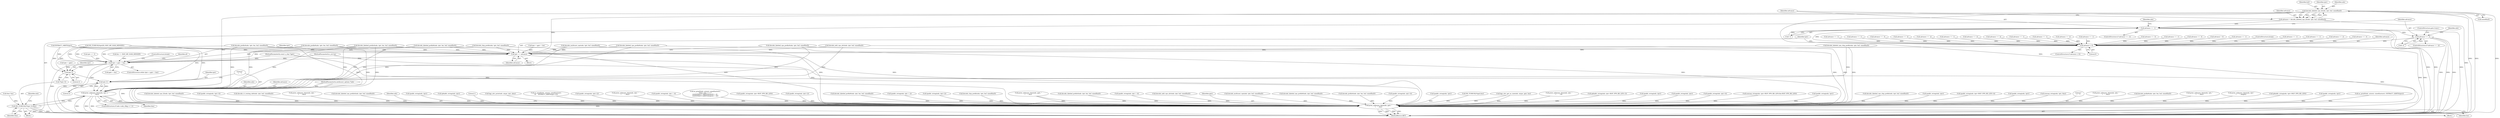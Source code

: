 digraph "0_tcpdump_13d52e9c0e7caf7e6325b0051bc90a49968be67f@pointer" {
"1001948" [label="(Call,decode_labeled_vpn_l2(ndo, tptr, buf, sizeof(buf)))"];
"1001946" [label="(Call,advance = decode_labeled_vpn_l2(ndo, tptr, buf, sizeof(buf)))"];
"1001955" [label="(Call,advance == -1)"];
"1001965" [label="(Call,advance == -2)"];
"1002144" [label="(Call,advance < 0)"];
"1002148" [label="(Call,tptr += advance)"];
"1001709" [label="(Call,tptr < pptr + len)"];
"1002109" [label="(Call,tptr-3)"];
"1002129" [label="(Call,tptr-3)"];
"1002127" [label="(Call,print_unknown_data(ndo, tptr-3, \"\n\t    \", tlen))"];
"1002107" [label="(Call,ND_TCHECK2(*(tptr-3),tlen))"];
"1002927" [label="(Call,print_unknown_data(ndo, pptr, \"\n\t    \", len))"];
"1001698" [label="(Call,len == BGP_MP_NLRI_MINSIZE)"];
"1001961" [label="(Identifier,ndo)"];
"1002121" [label="(ControlStructure,if (ndo->ndo_vflag <= 1))"];
"1002128" [label="(Identifier,ndo)"];
"1001584" [label="(Call,decode_labeled_vpn_clnp_prefix(ndo, tptr, buf, sizeof(buf)))"];
"1002554" [label="(Call,ipaddr_string(ndo, tptr))"];
"1001956" [label="(Identifier,advance)"];
"1001047" [label="(Call,ipaddr_string(ndo, tptr+BGP_VPN_RD_LEN+4))"];
"1000598" [label="(Call,ipaddr_string(ndo, tptr))"];
"1000977" [label="(Call,isonsap_string(ndo, tptr, tlen))"];
"1002127" [label="(Call,print_unknown_data(ndo, tptr-3, \"\n\t    \", tlen))"];
"1002930" [label="(Literal,\"\n\t    \")"];
"1000682" [label="(Call,print_unknown_data(ndo, tptr, \"\n\t    \", tlen))"];
"1001710" [label="(Identifier,tptr)"];
"1002112" [label="(Identifier,tlen)"];
"1002931" [label="(Identifier,len)"];
"1002076" [label="(Call,decode_multicast_vpn(ndo, tptr, buf, sizeof(buf)))"];
"1001764" [label="(Call,decode_labeled_prefix4(ndo, tptr, len, buf, sizeof(buf)))"];
"1001997" [label="(Call,advance == -2)"];
"1002061" [label="(Call,advance == -2)"];
"1001408" [label="(Call,decode_prefix6(ndo, tptr, len, buf, sizeof(buf)))"];
"1001633" [label="(Call,print_unknown_data(ndo, tptr, \"\n\t    \", tlen))"];
"1002653" [label="(Call,print_unknown_data(ndo, tptr,\"\n\t      \", length))"];
"1000909" [label="(Call,ip6addr_string(ndo, tptr+BGP_VPN_RD_LEN))"];
"1001804" [label="(Call,decode_labeled_vpn_prefix4(ndo, tptr, buf, sizeof(buf)))"];
"1000567" [label="(Call,ipaddr_string(ndo, tptr))"];
"1001966" [label="(Identifier,advance)"];
"1001705" [label="(Call,tptr += 3)"];
"1001923" [label="(Call,advance == -1)"];
"1001957" [label="(Call,-1)"];
"1002019" [label="(Call,advance == -1)"];
"1002137" [label="(Call,tptr = pptr + len)"];
"1002681" [label="(Call,as_printf(ndo, astostr, sizeof(astostr), EXTRACT_32BITS(tptr)))"];
"1001965" [label="(Call,advance == -2)"];
"1002130" [label="(Identifier,tptr)"];
"1000129" [label="(MethodParameterIn,u_int len)"];
"1002029" [label="(Call,advance == -2)"];
"1001665" [label="(Call,EXTRACT_16BITS(tptr))"];
"1000126" [label="(MethodParameterIn,netdissect_options *ndo)"];
"1002083" [label="(Call,advance == -1)"];
"1002012" [label="(Call,decode_labeled_vpn_clnp_prefix(ndo, tptr, buf, sizeof(buf)))"];
"1001946" [label="(Call,advance = decode_labeled_vpn_l2(ndo, tptr, buf, sizeof(buf)))"];
"1002110" [label="(Identifier,tptr)"];
"1001967" [label="(Call,-2)"];
"1002107" [label="(Call,ND_TCHECK2(*(tptr-3),tlen))"];
"1001901" [label="(Call,advance == -3)"];
"1002132" [label="(Literal,\"\n\t    \")"];
"1001520" [label="(Call,decode_labeled_vpn_l2(ndo, tptr, buf, sizeof(buf)))"];
"1002500" [label="(Call,ipaddr_string(ndo, tptr+4))"];
"1001658" [label="(Call,ND_TCHECK2(tptr[0], BGP_MP_NLRI_MINSIZE))"];
"1002922" [label="(Block,)"];
"1002927" [label="(Call,print_unknown_data(ndo, pptr, \"\n\t    \", len))"];
"1001312" [label="(Call,decode_rt_routing_info(ndo, tptr, buf, sizeof(buf)))"];
"1001110" [label="(Call,print_unknown_data(ndo, tptr, \"\n\t    \", tlen))"];
"1001280" [label="(Call,decode_labeled_vpn_prefix4(ndo, tptr, buf, sizeof(buf)))"];
"1002143" [label="(ControlStructure,if (advance < 0))"];
"1001772" [label="(Call,advance == -1)"];
"1001861" [label="(Call,advance == -3)"];
"1001955" [label="(Call,advance == -1)"];
"1002928" [label="(Identifier,ndo)"];
"1000767" [label="(Call,ipaddr_string(ndo, tptr))"];
"1001951" [label="(Identifier,buf)"];
"1002115" [label="(Identifier,ndo)"];
"1002134" [label="(Call,advance = 0)"];
"1001950" [label="(Identifier,tptr)"];
"1001969" [label="(ControlStructure,goto trunc;)"];
"1000861" [label="(Call,ip6addr_string(ndo, tptr))"];
"1001711" [label="(Call,pptr + len)"];
"1002933" [label="(Literal,1)"];
"1001973" [label="(Identifier,ndo)"];
"1002818" [label="(Call,bgp_attr_print(ndo, atype, tptr, alen))"];
"1001884" [label="(Call,advance == -1)"];
"1002147" [label="(ControlStructure,break;)"];
"1002255" [label="(Call,as_printf(ndo, astostr, sizeof(astostr),\n\t\t\t    EXTRACT_32BITS(tptr+2)))"];
"1002133" [label="(Identifier,tlen)"];
"1002316" [label="(Call,ipaddr_string(ndo, tptr+2))"];
"1002570" [label="(Call,print_unknown_data(ndo, tptr, \"\n\t      \", tlen))"];
"1001948" [label="(Call,decode_labeled_vpn_l2(ndo, tptr, buf, sizeof(buf)))"];
"1000428" [label="(Call,ipaddr_string(ndo, tptr + 4))"];
"1002146" [label="(Literal,0)"];
"1002937" [label="(MethodReturn,RET)"];
"1000258" [label="(Call,as_printf(ndo, astostr, sizeof(astostr),\n\t\t\t\tas_size == 2 ?\n\t\t\t\tEXTRACT_16BITS(&tptr[2 + i]) :\n\t\t\t\tEXTRACT_32BITS(&tptr[2 + i])))"];
"1000815" [label="(Call,ipaddr_string(ndo, tptr+BGP_VPN_RD_LEN))"];
"1002302" [label="(Call,ipaddr_string(ndo, tptr+2))"];
"1001724" [label="(Call,decode_prefix4(ndo, tptr, len, buf, sizeof(buf)))"];
"1001721" [label="(Block,)"];
"1001980" [label="(Call,decode_clnp_prefix(ndo, tptr, buf, sizeof(buf)))"];
"1001448" [label="(Call,decode_labeled_prefix6(ndo, tptr, len, buf, sizeof(buf)))"];
"1000408" [label="(Call,ipaddr_string(ndo, tptr + 2))"];
"1002237" [label="(Call,ipaddr_string(ndo, tptr+2))"];
"1001552" [label="(Call,decode_clnp_prefix(ndo, tptr, buf, sizeof(buf)))"];
"1001916" [label="(Call,decode_labeled_vpn_prefix6(ndo, tptr, buf, sizeof(buf)))"];
"1000142" [label="(Call,tptr = pptr)"];
"1001844" [label="(Call,advance == -1)"];
"1001947" [label="(Identifier,advance)"];
"1001952" [label="(Call,sizeof(buf))"];
"1002148" [label="(Call,tptr += advance)"];
"1002111" [label="(Literal,3)"];
"1002908" [label="(Call,print_unknown_data(ndo, pptr, \"\n\t    \", len))"];
"1002144" [label="(Call,advance < 0)"];
"1002109" [label="(Call,tptr-3)"];
"1002149" [label="(Identifier,tptr)"];
"1001811" [label="(Call,advance == -1)"];
"1001821" [label="(Call,advance == -2)"];
"1001240" [label="(Call,decode_labeled_prefix4(ndo, tptr, len, buf, sizeof(buf)))"];
"1000463" [label="(Call,ipaddr_string(ndo, tptr + 4))"];
"1001376" [label="(Call,decode_mdt_vpn_nlri(ndo, tptr, buf, sizeof(buf)))"];
"1002929" [label="(Identifier,pptr)"];
"1001344" [label="(Call,decode_multicast_vpn(ndo, tptr, buf, sizeof(buf)))"];
"1001789" [label="(Call,advance == -3)"];
"1001488" [label="(Call,decode_labeled_vpn_prefix6(ndo, tptr, buf, sizeof(buf)))"];
"1001200" [label="(Call,decode_prefix4(ndo, tptr, len, buf, sizeof(buf)))"];
"1001714" [label="(Block,)"];
"1002145" [label="(Identifier,advance)"];
"1002479" [label="(Call,ipaddr_string(ndo, tptr+4))"];
"1001836" [label="(Call,decode_prefix6(ndo, tptr, len, buf, sizeof(buf)))"];
"1001876" [label="(Call,decode_labeled_prefix6(ndo, tptr, len, buf, sizeof(buf)))"];
"1000128" [label="(MethodParameterIn,const u_char *pptr)"];
"1002131" [label="(Literal,3)"];
"1002151" [label="(ControlStructure,break;)"];
"1002051" [label="(Call,advance == -1)"];
"1002044" [label="(Call,decode_mdt_vpn_nlri(ndo, tptr, buf, sizeof(buf)))"];
"1001954" [label="(ControlStructure,if (advance == -1))"];
"1000955" [label="(Call,ipaddr_string(ndo, tptr))"];
"1001987" [label="(Call,advance == -1)"];
"1002923" [label="(Call,ND_TCHECK2(*pptr,len))"];
"1000145" [label="(Call,tlen=len)"];
"1001964" [label="(ControlStructure,if (advance == -2))"];
"1001749" [label="(Call,advance == -3)"];
"1001718" [label="(Identifier,af)"];
"1000200" [label="(Call,bgp_attr_get_as_size(ndo, atype, pptr, len))"];
"1001949" [label="(Identifier,ndo)"];
"1002396" [label="(Call,print_unknown_data(ndo, tptr, \"\n\t      \", 8))"];
"1002108" [label="(Call,*(tptr-3))"];
"1001076" [label="(Call,ip6addr_string(ndo, tptr+BGP_VPN_RD_LEN+3))"];
"1002150" [label="(Identifier,advance)"];
"1000331" [label="(Call,ipaddr_string(ndo, tptr))"];
"1002517" [label="(Call,ipaddr_string(ndo, tptr))"];
"1002093" [label="(Call,advance == -2)"];
"1001933" [label="(Call,advance == -2)"];
"1002221" [label="(Call,ipaddr_string(ndo, tptr+4))"];
"1001018" [label="(Call,isonsap_string(ndo, tptr+BGP_VPN_RD_LEN,tlen-BGP_VPN_RD_LEN))"];
"1001709" [label="(Call,tptr < pptr + len)"];
"1001708" [label="(ControlStructure,while (tptr < pptr + len))"];
"1002135" [label="(Identifier,advance)"];
"1001732" [label="(Call,advance == -1)"];
"1002534" [label="(Call,ipaddr_string(ndo, tptr))"];
"1002129" [label="(Call,tptr-3)"];
"1001948" -> "1001946"  [label="AST: "];
"1001948" -> "1001952"  [label="CFG: "];
"1001949" -> "1001948"  [label="AST: "];
"1001950" -> "1001948"  [label="AST: "];
"1001951" -> "1001948"  [label="AST: "];
"1001952" -> "1001948"  [label="AST: "];
"1001946" -> "1001948"  [label="CFG: "];
"1001948" -> "1002937"  [label="DDG: "];
"1001948" -> "1002937"  [label="DDG: "];
"1001948" -> "1002937"  [label="DDG: "];
"1001948" -> "1001946"  [label="DDG: "];
"1001948" -> "1001946"  [label="DDG: "];
"1001948" -> "1001946"  [label="DDG: "];
"1001948" -> "1002127"  [label="DDG: "];
"1001948" -> "1002148"  [label="DDG: "];
"1001948" -> "1002927"  [label="DDG: "];
"1001946" -> "1001721"  [label="AST: "];
"1001947" -> "1001946"  [label="AST: "];
"1001956" -> "1001946"  [label="CFG: "];
"1001946" -> "1002937"  [label="DDG: "];
"1001946" -> "1001955"  [label="DDG: "];
"1001955" -> "1001954"  [label="AST: "];
"1001955" -> "1001957"  [label="CFG: "];
"1001956" -> "1001955"  [label="AST: "];
"1001957" -> "1001955"  [label="AST: "];
"1001961" -> "1001955"  [label="CFG: "];
"1001966" -> "1001955"  [label="CFG: "];
"1001955" -> "1002937"  [label="DDG: "];
"1001955" -> "1002937"  [label="DDG: "];
"1001955" -> "1002937"  [label="DDG: "];
"1001957" -> "1001955"  [label="DDG: "];
"1001955" -> "1001965"  [label="DDG: "];
"1001955" -> "1002144"  [label="DDG: "];
"1001965" -> "1001964"  [label="AST: "];
"1001965" -> "1001967"  [label="CFG: "];
"1001966" -> "1001965"  [label="AST: "];
"1001967" -> "1001965"  [label="AST: "];
"1001969" -> "1001965"  [label="CFG: "];
"1001973" -> "1001965"  [label="CFG: "];
"1001965" -> "1002937"  [label="DDG: "];
"1001965" -> "1002937"  [label="DDG: "];
"1001965" -> "1002937"  [label="DDG: "];
"1001967" -> "1001965"  [label="DDG: "];
"1001965" -> "1002144"  [label="DDG: "];
"1002144" -> "1002143"  [label="AST: "];
"1002144" -> "1002146"  [label="CFG: "];
"1002145" -> "1002144"  [label="AST: "];
"1002146" -> "1002144"  [label="AST: "];
"1002147" -> "1002144"  [label="CFG: "];
"1002149" -> "1002144"  [label="CFG: "];
"1002144" -> "1002937"  [label="DDG: "];
"1002144" -> "1002937"  [label="DDG: "];
"1001821" -> "1002144"  [label="DDG: "];
"1001933" -> "1002144"  [label="DDG: "];
"1002019" -> "1002144"  [label="DDG: "];
"1001749" -> "1002144"  [label="DDG: "];
"1001997" -> "1002144"  [label="DDG: "];
"1001901" -> "1002144"  [label="DDG: "];
"1001844" -> "1002144"  [label="DDG: "];
"1002051" -> "1002144"  [label="DDG: "];
"1002134" -> "1002144"  [label="DDG: "];
"1001772" -> "1002144"  [label="DDG: "];
"1001732" -> "1002144"  [label="DDG: "];
"1001861" -> "1002144"  [label="DDG: "];
"1002029" -> "1002144"  [label="DDG: "];
"1002061" -> "1002144"  [label="DDG: "];
"1001987" -> "1002144"  [label="DDG: "];
"1001789" -> "1002144"  [label="DDG: "];
"1001811" -> "1002144"  [label="DDG: "];
"1002083" -> "1002144"  [label="DDG: "];
"1001923" -> "1002144"  [label="DDG: "];
"1001884" -> "1002144"  [label="DDG: "];
"1002093" -> "1002144"  [label="DDG: "];
"1002144" -> "1002148"  [label="DDG: "];
"1002148" -> "1001714"  [label="AST: "];
"1002148" -> "1002150"  [label="CFG: "];
"1002149" -> "1002148"  [label="AST: "];
"1002150" -> "1002148"  [label="AST: "];
"1001710" -> "1002148"  [label="CFG: "];
"1002148" -> "1002937"  [label="DDG: "];
"1002148" -> "1001709"  [label="DDG: "];
"1001876" -> "1002148"  [label="DDG: "];
"1001724" -> "1002148"  [label="DDG: "];
"1002044" -> "1002148"  [label="DDG: "];
"1001916" -> "1002148"  [label="DDG: "];
"1002076" -> "1002148"  [label="DDG: "];
"1001836" -> "1002148"  [label="DDG: "];
"1002137" -> "1002148"  [label="DDG: "];
"1001804" -> "1002148"  [label="DDG: "];
"1001764" -> "1002148"  [label="DDG: "];
"1001980" -> "1002148"  [label="DDG: "];
"1001658" -> "1002148"  [label="DDG: "];
"1002012" -> "1002148"  [label="DDG: "];
"1001665" -> "1002148"  [label="DDG: "];
"1001709" -> "1001708"  [label="AST: "];
"1001709" -> "1001711"  [label="CFG: "];
"1001710" -> "1001709"  [label="AST: "];
"1001711" -> "1001709"  [label="AST: "];
"1001718" -> "1001709"  [label="CFG: "];
"1002151" -> "1001709"  [label="CFG: "];
"1001709" -> "1002937"  [label="DDG: "];
"1001709" -> "1002937"  [label="DDG: "];
"1001709" -> "1002937"  [label="DDG: "];
"1001705" -> "1001709"  [label="DDG: "];
"1001658" -> "1001709"  [label="DDG: "];
"1001665" -> "1001709"  [label="DDG: "];
"1000128" -> "1001709"  [label="DDG: "];
"1001764" -> "1001709"  [label="DDG: "];
"1001724" -> "1001709"  [label="DDG: "];
"1001876" -> "1001709"  [label="DDG: "];
"1001836" -> "1001709"  [label="DDG: "];
"1001698" -> "1001709"  [label="DDG: "];
"1000129" -> "1001709"  [label="DDG: "];
"1001709" -> "1002109"  [label="DDG: "];
"1002109" -> "1002108"  [label="AST: "];
"1002109" -> "1002111"  [label="CFG: "];
"1002110" -> "1002109"  [label="AST: "];
"1002111" -> "1002109"  [label="AST: "];
"1002108" -> "1002109"  [label="CFG: "];
"1001658" -> "1002109"  [label="DDG: "];
"1000142" -> "1002109"  [label="DDG: "];
"1001665" -> "1002109"  [label="DDG: "];
"1002109" -> "1002129"  [label="DDG: "];
"1002129" -> "1002127"  [label="AST: "];
"1002129" -> "1002131"  [label="CFG: "];
"1002130" -> "1002129"  [label="AST: "];
"1002131" -> "1002129"  [label="AST: "];
"1002132" -> "1002129"  [label="CFG: "];
"1002129" -> "1002127"  [label="DDG: "];
"1002129" -> "1002127"  [label="DDG: "];
"1001658" -> "1002129"  [label="DDG: "];
"1001665" -> "1002129"  [label="DDG: "];
"1002127" -> "1002121"  [label="AST: "];
"1002127" -> "1002133"  [label="CFG: "];
"1002128" -> "1002127"  [label="AST: "];
"1002132" -> "1002127"  [label="AST: "];
"1002133" -> "1002127"  [label="AST: "];
"1002135" -> "1002127"  [label="CFG: "];
"1002127" -> "1002937"  [label="DDG: "];
"1002127" -> "1002937"  [label="DDG: "];
"1002127" -> "1002937"  [label="DDG: "];
"1002127" -> "1002937"  [label="DDG: "];
"1002127" -> "1002107"  [label="DDG: "];
"1002044" -> "1002127"  [label="DDG: "];
"1001804" -> "1002127"  [label="DDG: "];
"1002012" -> "1002127"  [label="DDG: "];
"1001724" -> "1002127"  [label="DDG: "];
"1002076" -> "1002127"  [label="DDG: "];
"1001916" -> "1002127"  [label="DDG: "];
"1001764" -> "1002127"  [label="DDG: "];
"1001876" -> "1002127"  [label="DDG: "];
"1001980" -> "1002127"  [label="DDG: "];
"1001836" -> "1002127"  [label="DDG: "];
"1000126" -> "1002127"  [label="DDG: "];
"1002107" -> "1002127"  [label="DDG: "];
"1002127" -> "1002927"  [label="DDG: "];
"1002107" -> "1001721"  [label="AST: "];
"1002107" -> "1002112"  [label="CFG: "];
"1002108" -> "1002107"  [label="AST: "];
"1002112" -> "1002107"  [label="AST: "];
"1002115" -> "1002107"  [label="CFG: "];
"1002107" -> "1002937"  [label="DDG: "];
"1002107" -> "1002937"  [label="DDG: "];
"1002107" -> "1002937"  [label="DDG: "];
"1000145" -> "1002107"  [label="DDG: "];
"1002927" -> "1002922"  [label="AST: "];
"1002927" -> "1002931"  [label="CFG: "];
"1002928" -> "1002927"  [label="AST: "];
"1002929" -> "1002927"  [label="AST: "];
"1002930" -> "1002927"  [label="AST: "];
"1002931" -> "1002927"  [label="AST: "];
"1002933" -> "1002927"  [label="CFG: "];
"1002927" -> "1002937"  [label="DDG: "];
"1002927" -> "1002937"  [label="DDG: "];
"1002927" -> "1002937"  [label="DDG: "];
"1002927" -> "1002937"  [label="DDG: "];
"1000815" -> "1002927"  [label="DDG: "];
"1000682" -> "1002927"  [label="DDG: "];
"1001804" -> "1002927"  [label="DDG: "];
"1001047" -> "1002927"  [label="DDG: "];
"1001018" -> "1002927"  [label="DDG: "];
"1001724" -> "1002927"  [label="DDG: "];
"1001916" -> "1002927"  [label="DDG: "];
"1000861" -> "1002927"  [label="DDG: "];
"1000258" -> "1002927"  [label="DDG: "];
"1001520" -> "1002927"  [label="DDG: "];
"1001376" -> "1002927"  [label="DDG: "];
"1001876" -> "1002927"  [label="DDG: "];
"1002534" -> "1002927"  [label="DDG: "];
"1000200" -> "1002927"  [label="DDG: "];
"1000200" -> "1002927"  [label="DDG: "];
"1002554" -> "1002927"  [label="DDG: "];
"1000598" -> "1002927"  [label="DDG: "];
"1001448" -> "1002927"  [label="DDG: "];
"1002570" -> "1002927"  [label="DDG: "];
"1000567" -> "1002927"  [label="DDG: "];
"1002908" -> "1002927"  [label="DDG: "];
"1002908" -> "1002927"  [label="DDG: "];
"1001312" -> "1002927"  [label="DDG: "];
"1002221" -> "1002927"  [label="DDG: "];
"1000408" -> "1002927"  [label="DDG: "];
"1002044" -> "1002927"  [label="DDG: "];
"1001633" -> "1002927"  [label="DDG: "];
"1000331" -> "1002927"  [label="DDG: "];
"1001110" -> "1002927"  [label="DDG: "];
"1002517" -> "1002927"  [label="DDG: "];
"1002012" -> "1002927"  [label="DDG: "];
"1001076" -> "1002927"  [label="DDG: "];
"1001240" -> "1002927"  [label="DDG: "];
"1000909" -> "1002927"  [label="DDG: "];
"1001980" -> "1002927"  [label="DDG: "];
"1002316" -> "1002927"  [label="DDG: "];
"1000463" -> "1002927"  [label="DDG: "];
"1001584" -> "1002927"  [label="DDG: "];
"1001836" -> "1002927"  [label="DDG: "];
"1002479" -> "1002927"  [label="DDG: "];
"1002076" -> "1002927"  [label="DDG: "];
"1002255" -> "1002927"  [label="DDG: "];
"1002818" -> "1002927"  [label="DDG: "];
"1001408" -> "1002927"  [label="DDG: "];
"1002681" -> "1002927"  [label="DDG: "];
"1001280" -> "1002927"  [label="DDG: "];
"1001344" -> "1002927"  [label="DDG: "];
"1002237" -> "1002927"  [label="DDG: "];
"1002302" -> "1002927"  [label="DDG: "];
"1001764" -> "1002927"  [label="DDG: "];
"1001488" -> "1002927"  [label="DDG: "];
"1001552" -> "1002927"  [label="DDG: "];
"1000977" -> "1002927"  [label="DDG: "];
"1000955" -> "1002927"  [label="DDG: "];
"1000428" -> "1002927"  [label="DDG: "];
"1000767" -> "1002927"  [label="DDG: "];
"1002653" -> "1002927"  [label="DDG: "];
"1002396" -> "1002927"  [label="DDG: "];
"1001200" -> "1002927"  [label="DDG: "];
"1002500" -> "1002927"  [label="DDG: "];
"1000126" -> "1002927"  [label="DDG: "];
"1000128" -> "1002927"  [label="DDG: "];
"1002923" -> "1002927"  [label="DDG: "];
"1000129" -> "1002927"  [label="DDG: "];
}
